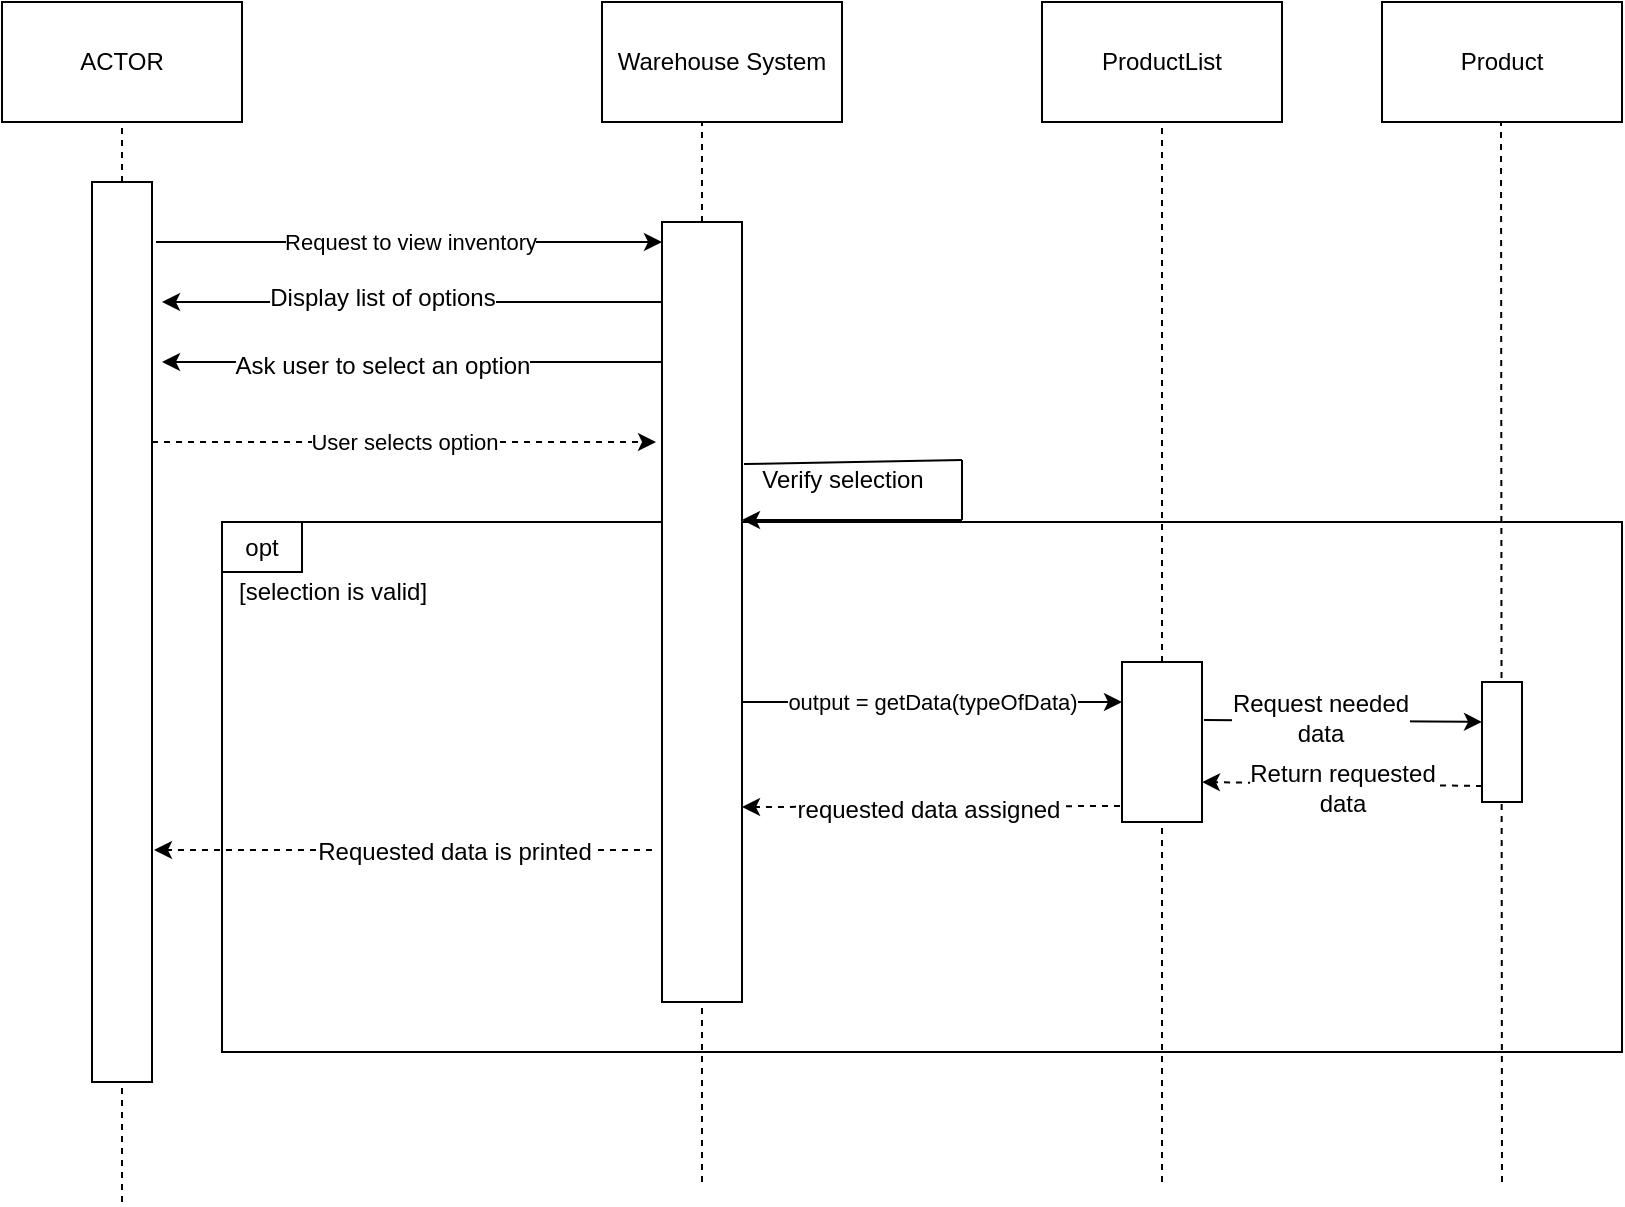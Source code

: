 <mxfile version="12.6.5" type="github">
  <diagram id="Np9p8wMwJFWlm5wq7k0r" name="Page-1">
    <mxGraphModel dx="1422" dy="911" grid="1" gridSize="10" guides="1" tooltips="1" connect="1" arrows="1" fold="1" page="1" pageScale="1" pageWidth="850" pageHeight="1100" math="0" shadow="0">
      <root>
        <mxCell id="0"/>
        <mxCell id="1" parent="0"/>
        <mxCell id="miiIxAmmckOGuHqkMZrL-22" value="" style="rounded=0;whiteSpace=wrap;html=1;" parent="1" vertex="1">
          <mxGeometry x="140" y="320" width="700" height="265" as="geometry"/>
        </mxCell>
        <mxCell id="miiIxAmmckOGuHqkMZrL-1" value="" style="endArrow=none;dashed=1;html=1;" parent="1" source="miiIxAmmckOGuHqkMZrL-5" target="miiIxAmmckOGuHqkMZrL-2" edge="1">
          <mxGeometry width="50" height="50" relative="1" as="geometry">
            <mxPoint x="90" y="620" as="sourcePoint"/>
            <mxPoint x="90" y="210" as="targetPoint"/>
          </mxGeometry>
        </mxCell>
        <mxCell id="miiIxAmmckOGuHqkMZrL-2" value="ACTOR" style="rounded=0;whiteSpace=wrap;html=1;" parent="1" vertex="1">
          <mxGeometry x="30" y="60" width="120" height="60" as="geometry"/>
        </mxCell>
        <mxCell id="miiIxAmmckOGuHqkMZrL-3" value="ProductList" style="rounded=0;whiteSpace=wrap;html=1;" parent="1" vertex="1">
          <mxGeometry x="550" y="60" width="120" height="60" as="geometry"/>
        </mxCell>
        <mxCell id="miiIxAmmckOGuHqkMZrL-4" value="Warehouse System" style="rounded=0;whiteSpace=wrap;html=1;" parent="1" vertex="1">
          <mxGeometry x="330" y="60" width="120" height="60" as="geometry"/>
        </mxCell>
        <mxCell id="miiIxAmmckOGuHqkMZrL-5" value="" style="rounded=0;whiteSpace=wrap;html=1;" parent="1" vertex="1">
          <mxGeometry x="75" y="150" width="30" height="450" as="geometry"/>
        </mxCell>
        <mxCell id="miiIxAmmckOGuHqkMZrL-6" value="" style="endArrow=none;dashed=1;html=1;" parent="1" target="miiIxAmmckOGuHqkMZrL-5" edge="1">
          <mxGeometry width="50" height="50" relative="1" as="geometry">
            <mxPoint x="90" y="660" as="sourcePoint"/>
            <mxPoint x="90" y="120" as="targetPoint"/>
          </mxGeometry>
        </mxCell>
        <mxCell id="miiIxAmmckOGuHqkMZrL-8" value="" style="endArrow=none;dashed=1;html=1;" parent="1" edge="1">
          <mxGeometry width="50" height="50" relative="1" as="geometry">
            <mxPoint x="380" y="650" as="sourcePoint"/>
            <mxPoint x="380" y="120" as="targetPoint"/>
          </mxGeometry>
        </mxCell>
        <mxCell id="miiIxAmmckOGuHqkMZrL-9" value="" style="endArrow=none;dashed=1;html=1;" parent="1" source="miiIxAmmckOGuHqkMZrL-25" edge="1">
          <mxGeometry width="50" height="50" relative="1" as="geometry">
            <mxPoint x="610" y="650" as="sourcePoint"/>
            <mxPoint x="610" y="120" as="targetPoint"/>
          </mxGeometry>
        </mxCell>
        <mxCell id="miiIxAmmckOGuHqkMZrL-7" value="" style="rounded=0;whiteSpace=wrap;html=1;" parent="1" vertex="1">
          <mxGeometry x="360" y="170" width="40" height="390" as="geometry"/>
        </mxCell>
        <mxCell id="miiIxAmmckOGuHqkMZrL-10" value="Request to view inventory" style="endArrow=classic;html=1;" parent="1" edge="1">
          <mxGeometry width="50" height="50" relative="1" as="geometry">
            <mxPoint x="107" y="180" as="sourcePoint"/>
            <mxPoint x="360" y="180" as="targetPoint"/>
          </mxGeometry>
        </mxCell>
        <mxCell id="miiIxAmmckOGuHqkMZrL-11" value="" style="endArrow=classic;html=1;" parent="1" edge="1">
          <mxGeometry width="50" height="50" relative="1" as="geometry">
            <mxPoint x="360" y="210" as="sourcePoint"/>
            <mxPoint x="110" y="210" as="targetPoint"/>
          </mxGeometry>
        </mxCell>
        <mxCell id="miiIxAmmckOGuHqkMZrL-12" value="Display list of options" style="text;html=1;align=center;verticalAlign=middle;resizable=0;points=[];labelBackgroundColor=#ffffff;" parent="miiIxAmmckOGuHqkMZrL-11" vertex="1" connectable="0">
          <mxGeometry x="0.232" y="-2" relative="1" as="geometry">
            <mxPoint x="14" as="offset"/>
          </mxGeometry>
        </mxCell>
        <mxCell id="miiIxAmmckOGuHqkMZrL-13" value="" style="endArrow=classic;html=1;" parent="1" edge="1">
          <mxGeometry width="50" height="50" relative="1" as="geometry">
            <mxPoint x="360" y="240" as="sourcePoint"/>
            <mxPoint x="110" y="240" as="targetPoint"/>
          </mxGeometry>
        </mxCell>
        <mxCell id="miiIxAmmckOGuHqkMZrL-14" value="Ask user to select an option" style="text;html=1;align=center;verticalAlign=middle;resizable=0;points=[];labelBackgroundColor=#ffffff;" parent="miiIxAmmckOGuHqkMZrL-13" vertex="1" connectable="0">
          <mxGeometry x="0.28" y="2" relative="1" as="geometry">
            <mxPoint x="20" as="offset"/>
          </mxGeometry>
        </mxCell>
        <mxCell id="miiIxAmmckOGuHqkMZrL-15" value="User selects option" style="endArrow=classic;html=1;dashed=1;" parent="1" edge="1">
          <mxGeometry width="50" height="50" relative="1" as="geometry">
            <mxPoint x="105" y="280" as="sourcePoint"/>
            <mxPoint x="357" y="280" as="targetPoint"/>
          </mxGeometry>
        </mxCell>
        <mxCell id="miiIxAmmckOGuHqkMZrL-16" value="" style="endArrow=none;html=1;exitX=0.01;exitY=0.1;exitDx=0;exitDy=0;exitPerimeter=0;" parent="1" edge="1" source="miiIxAmmckOGuHqkMZrL-19">
          <mxGeometry width="50" height="50" relative="1" as="geometry">
            <mxPoint x="400" y="289" as="sourcePoint"/>
            <mxPoint x="510" y="289" as="targetPoint"/>
          </mxGeometry>
        </mxCell>
        <mxCell id="miiIxAmmckOGuHqkMZrL-17" value="" style="endArrow=none;html=1;" parent="1" edge="1">
          <mxGeometry width="50" height="50" relative="1" as="geometry">
            <mxPoint x="510" y="319" as="sourcePoint"/>
            <mxPoint x="510" y="289" as="targetPoint"/>
          </mxGeometry>
        </mxCell>
        <mxCell id="miiIxAmmckOGuHqkMZrL-18" value="" style="endArrow=classic;html=1;" parent="1" edge="1">
          <mxGeometry width="50" height="50" relative="1" as="geometry">
            <mxPoint x="510" y="319" as="sourcePoint"/>
            <mxPoint x="400" y="319" as="targetPoint"/>
          </mxGeometry>
        </mxCell>
        <mxCell id="miiIxAmmckOGuHqkMZrL-23" value="opt" style="rounded=0;whiteSpace=wrap;html=1;" parent="1" vertex="1">
          <mxGeometry x="140" y="320" width="40" height="25" as="geometry"/>
        </mxCell>
        <mxCell id="miiIxAmmckOGuHqkMZrL-24" value="[selection is valid]" style="text;html=1;align=center;verticalAlign=middle;resizable=0;points=[];autosize=1;" parent="1" vertex="1">
          <mxGeometry x="140" y="345" width="110" height="20" as="geometry"/>
        </mxCell>
        <mxCell id="miiIxAmmckOGuHqkMZrL-25" value="" style="rounded=0;whiteSpace=wrap;html=1;" parent="1" vertex="1">
          <mxGeometry x="590" y="390" width="40" height="80" as="geometry"/>
        </mxCell>
        <mxCell id="miiIxAmmckOGuHqkMZrL-26" value="" style="endArrow=none;dashed=1;html=1;" parent="1" target="miiIxAmmckOGuHqkMZrL-25" edge="1">
          <mxGeometry width="50" height="50" relative="1" as="geometry">
            <mxPoint x="610" y="650" as="sourcePoint"/>
            <mxPoint x="610" y="120" as="targetPoint"/>
          </mxGeometry>
        </mxCell>
        <mxCell id="miiIxAmmckOGuHqkMZrL-27" value="output = getData(typeOfData)" style="endArrow=classic;html=1;entryX=0;entryY=0.25;entryDx=0;entryDy=0;" parent="1" target="miiIxAmmckOGuHqkMZrL-25" edge="1">
          <mxGeometry width="50" height="50" relative="1" as="geometry">
            <mxPoint x="400" y="410" as="sourcePoint"/>
            <mxPoint x="660" y="410" as="targetPoint"/>
          </mxGeometry>
        </mxCell>
        <mxCell id="miiIxAmmckOGuHqkMZrL-34" value="" style="endArrow=classic;html=1;entryX=1;entryY=0.75;entryDx=0;entryDy=0;dashed=1;exitX=-0.025;exitY=0.9;exitDx=0;exitDy=0;exitPerimeter=0;" parent="1" source="miiIxAmmckOGuHqkMZrL-25" target="miiIxAmmckOGuHqkMZrL-7" edge="1">
          <mxGeometry width="50" height="50" relative="1" as="geometry">
            <mxPoint x="680" y="480" as="sourcePoint"/>
            <mxPoint x="610" y="480" as="targetPoint"/>
            <Array as="points"/>
          </mxGeometry>
        </mxCell>
        <mxCell id="84y-Uw8w_nw--azCy_IV-2" value="requested data assigned" style="text;html=1;align=center;verticalAlign=middle;resizable=0;points=[];labelBackgroundColor=#ffffff;" vertex="1" connectable="0" parent="miiIxAmmckOGuHqkMZrL-34">
          <mxGeometry x="0.161" y="1" relative="1" as="geometry">
            <mxPoint x="13" as="offset"/>
          </mxGeometry>
        </mxCell>
        <mxCell id="miiIxAmmckOGuHqkMZrL-36" value="" style="endArrow=classic;html=1;dashed=1;exitX=-0.125;exitY=0.805;exitDx=0;exitDy=0;exitPerimeter=0;" parent="1" source="miiIxAmmckOGuHqkMZrL-7" edge="1">
          <mxGeometry width="50" height="50" relative="1" as="geometry">
            <mxPoint x="355" y="507.5" as="sourcePoint"/>
            <mxPoint x="106" y="484" as="targetPoint"/>
          </mxGeometry>
        </mxCell>
        <mxCell id="miiIxAmmckOGuHqkMZrL-37" value="Requested data is printed" style="text;html=1;align=center;verticalAlign=middle;resizable=0;points=[];labelBackgroundColor=#ffffff;" parent="miiIxAmmckOGuHqkMZrL-36" vertex="1" connectable="0">
          <mxGeometry x="-0.2" y="1" relative="1" as="geometry">
            <mxPoint as="offset"/>
          </mxGeometry>
        </mxCell>
        <mxCell id="miiIxAmmckOGuHqkMZrL-19" value="Verify selection" style="text;html=1;align=center;verticalAlign=middle;resizable=0;points=[];autosize=1;" parent="1" vertex="1">
          <mxGeometry x="400" y="289" width="100" height="20" as="geometry"/>
        </mxCell>
        <mxCell id="84y-Uw8w_nw--azCy_IV-1" value="" style="endArrow=none;html=1;" edge="1" parent="1" target="miiIxAmmckOGuHqkMZrL-19">
          <mxGeometry width="50" height="50" relative="1" as="geometry">
            <mxPoint x="400" y="289" as="sourcePoint"/>
            <mxPoint x="510" y="289" as="targetPoint"/>
          </mxGeometry>
        </mxCell>
        <mxCell id="84y-Uw8w_nw--azCy_IV-5" value="Product" style="rounded=0;whiteSpace=wrap;html=1;" vertex="1" parent="1">
          <mxGeometry x="720" y="60" width="120" height="60" as="geometry"/>
        </mxCell>
        <mxCell id="84y-Uw8w_nw--azCy_IV-6" value="" style="endArrow=none;dashed=1;html=1;" edge="1" parent="1">
          <mxGeometry width="50" height="50" relative="1" as="geometry">
            <mxPoint x="780" y="650" as="sourcePoint"/>
            <mxPoint x="779.5" y="120" as="targetPoint"/>
          </mxGeometry>
        </mxCell>
        <mxCell id="84y-Uw8w_nw--azCy_IV-7" value="" style="endArrow=classic;html=1;entryX=0;entryY=0.333;entryDx=0;entryDy=0;entryPerimeter=0;exitX=1.025;exitY=0.363;exitDx=0;exitDy=0;exitPerimeter=0;" edge="1" parent="1" source="miiIxAmmckOGuHqkMZrL-25" target="84y-Uw8w_nw--azCy_IV-10">
          <mxGeometry width="50" height="50" relative="1" as="geometry">
            <mxPoint x="670" y="420" as="sourcePoint"/>
            <mxPoint x="770" y="420" as="targetPoint"/>
          </mxGeometry>
        </mxCell>
        <mxCell id="84y-Uw8w_nw--azCy_IV-11" value="&lt;div&gt;Request needed &lt;br&gt;&lt;/div&gt;&lt;div&gt;data&lt;br&gt;&lt;/div&gt;" style="text;html=1;align=center;verticalAlign=middle;resizable=0;points=[];labelBackgroundColor=#ffffff;rotation=0;" vertex="1" connectable="0" parent="84y-Uw8w_nw--azCy_IV-7">
          <mxGeometry x="-0.58" y="1" relative="1" as="geometry">
            <mxPoint x="29" as="offset"/>
          </mxGeometry>
        </mxCell>
        <mxCell id="84y-Uw8w_nw--azCy_IV-9" value="" style="endArrow=classic;html=1;entryX=1;entryY=0.75;entryDx=0;entryDy=0;dashed=1;" edge="1" parent="1" target="miiIxAmmckOGuHqkMZrL-25">
          <mxGeometry width="50" height="50" relative="1" as="geometry">
            <mxPoint x="770" y="452" as="sourcePoint"/>
            <mxPoint x="670" y="452" as="targetPoint"/>
          </mxGeometry>
        </mxCell>
        <mxCell id="84y-Uw8w_nw--azCy_IV-12" value="&lt;div&gt;Return requested&lt;/div&gt;&lt;div&gt; data&lt;/div&gt;" style="text;html=1;align=center;verticalAlign=middle;resizable=0;points=[];labelBackgroundColor=#ffffff;" vertex="1" connectable="0" parent="84y-Uw8w_nw--azCy_IV-9">
          <mxGeometry x="0.5" y="1" relative="1" as="geometry">
            <mxPoint x="35" y="1" as="offset"/>
          </mxGeometry>
        </mxCell>
        <mxCell id="84y-Uw8w_nw--azCy_IV-10" value="" style="rounded=0;whiteSpace=wrap;html=1;" vertex="1" parent="1">
          <mxGeometry x="770" y="400" width="20" height="60" as="geometry"/>
        </mxCell>
      </root>
    </mxGraphModel>
  </diagram>
</mxfile>

